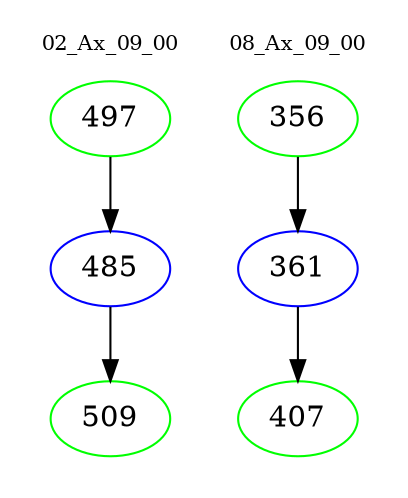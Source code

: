 digraph{
subgraph cluster_0 {
color = white
label = "02_Ax_09_00";
fontsize=10;
T0_497 [label="497", color="green"]
T0_497 -> T0_485 [color="black"]
T0_485 [label="485", color="blue"]
T0_485 -> T0_509 [color="black"]
T0_509 [label="509", color="green"]
}
subgraph cluster_1 {
color = white
label = "08_Ax_09_00";
fontsize=10;
T1_356 [label="356", color="green"]
T1_356 -> T1_361 [color="black"]
T1_361 [label="361", color="blue"]
T1_361 -> T1_407 [color="black"]
T1_407 [label="407", color="green"]
}
}
